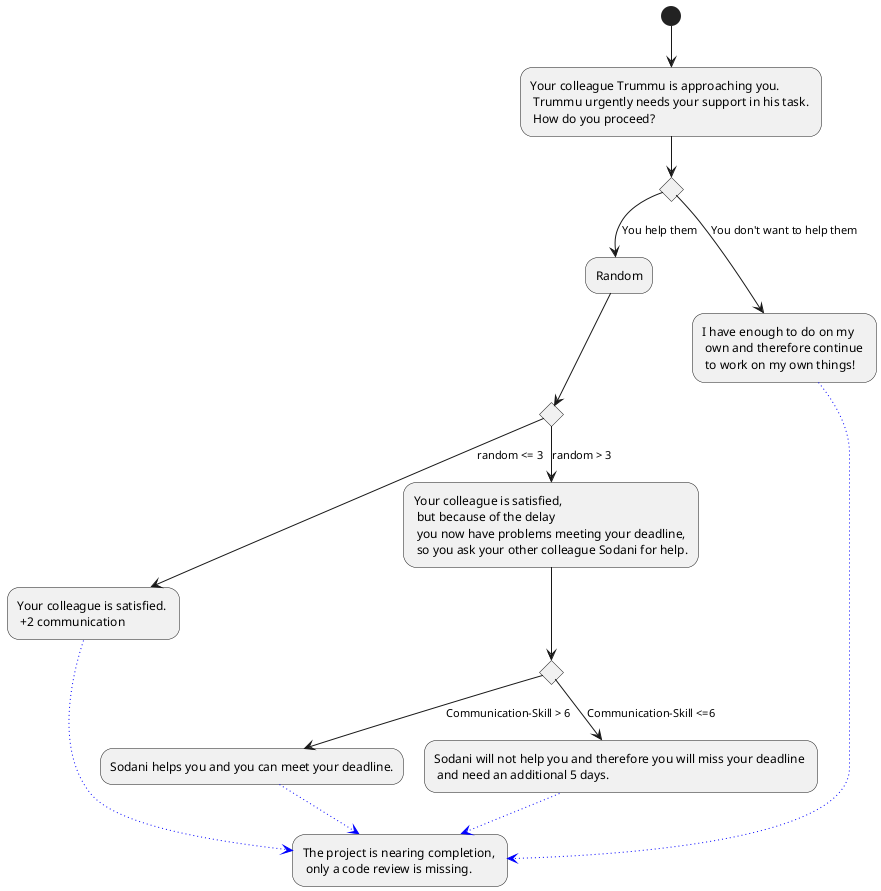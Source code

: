 @startuml
(*) --> "Your colleague Trummu is approaching you.\n Trummu urgently needs your support in his task. \n How do you proceed?"
if "" then 
--> [You help them] "Random"
if "" then
--> [random <= 3] "Your colleague is satisfied. \n +2 communication" as a
else
--> [random > 3] "Your colleague is satisfied, \n but because of the delay \n you now have problems meeting your deadline, \n so you ask your other colleague Sodani for help." as b
if "" then 
--> [Communication-Skill > 6] "Sodani helps you and you can meet your deadline." as c
else
--> [Communication-Skill <=6] "Sodani will not help you and therefore you will miss your deadline \n and need an additional 5 days."
-[#blue,dotted]-> "The project is nearing completion, \n only a code review is missing." as ende
endif
endif
else
--> [You don't want to help them] "I have enough to do on my \n own and therefore continue \n to work on my own things!" as assi
endif
a -[#blue,dotted]-> ende
c -[#blue,dotted]-> ende
assi -[#blue,dotted]-> ende
@enduml
